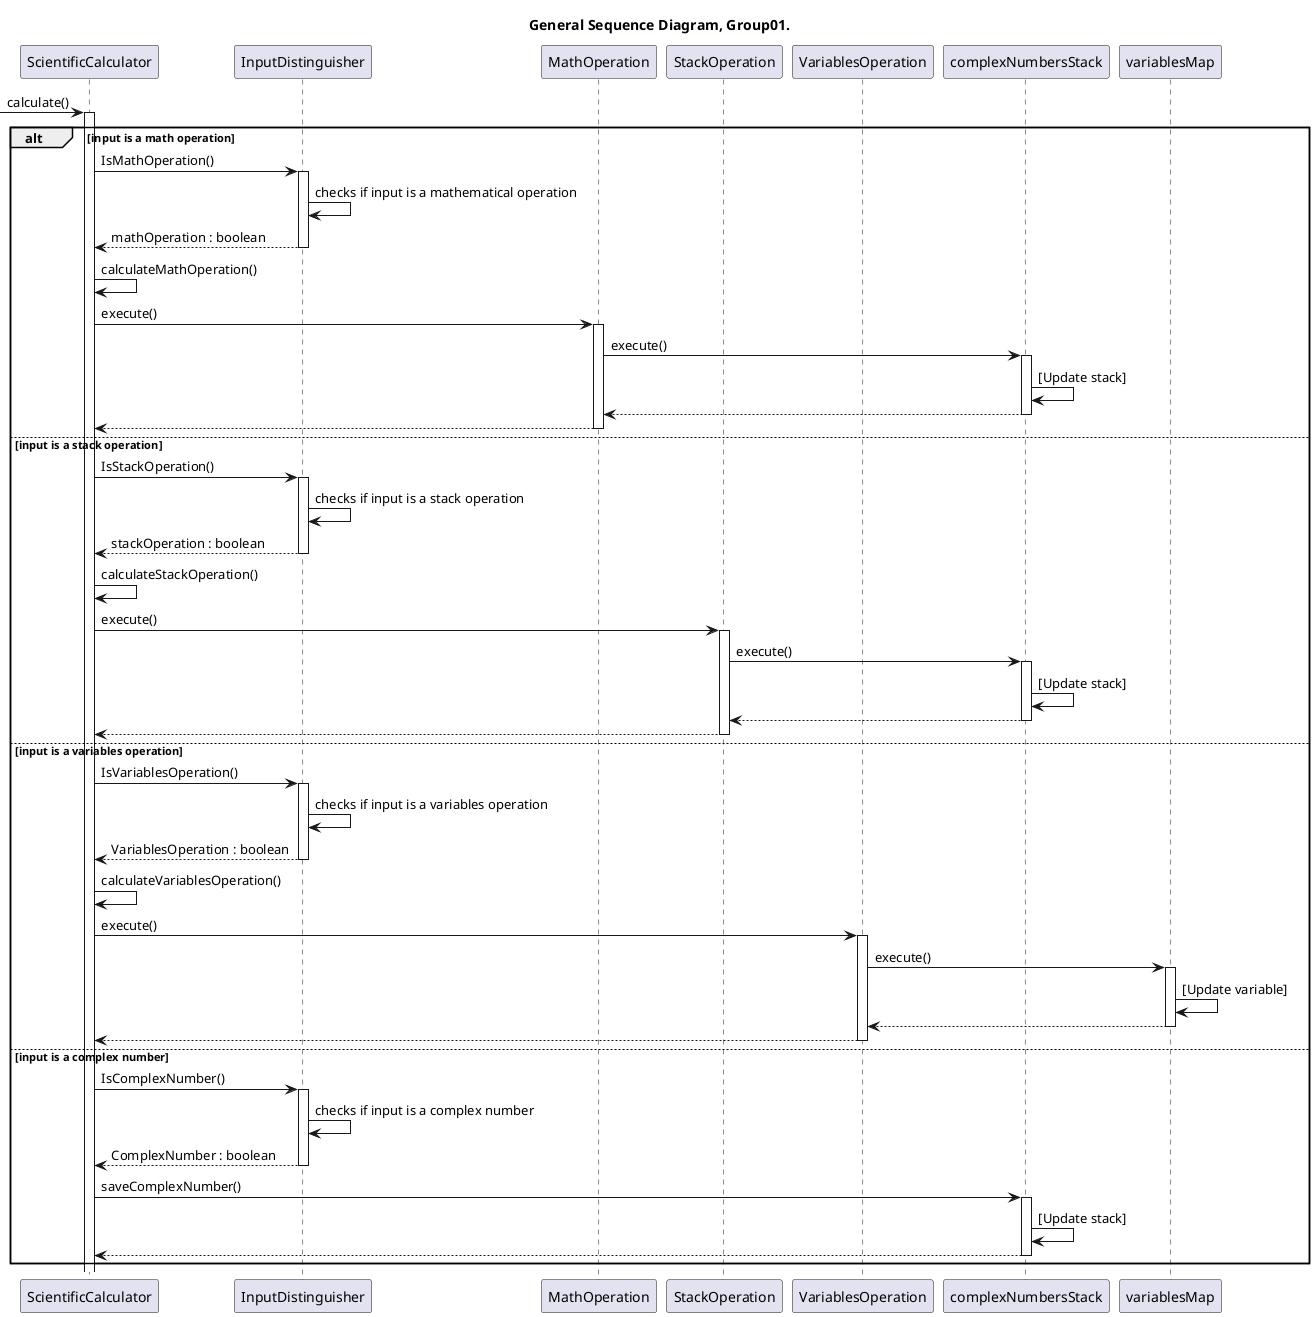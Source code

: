 @startuml General_SequenceDiagram_Group01

title General Sequence Diagram, Group01.

participant ScientificCalculator as calc
participant InputDistinguisher as input
participant MathOperation as math
participant StackOperation as stack
participant VariablesOperation as Variables
participant complexNumbersStack as num_stack
participant variablesMap as var_map

-> calc:calculate()
activate calc


' math op case starts
alt input is a math operation

calc -> input : IsMathOperation()
activate input
input -> input : checks if input is a mathematical operation
input --> calc : mathOperation : boolean
deactivate input

calc -> calc : calculateMathOperation()
calc -> math : execute()
activate math
math -> num_stack : execute()
activate num_stack
num_stack -> num_stack : [Update stack]
num_stack --> math
deactivate num_stack
math --> calc
deactivate math



' stack op case starts
else input is a stack operation

calc -> input : IsStackOperation()
activate input
input -> input : checks if input is a stack operation
input --> calc : stackOperation : boolean
deactivate input

calc -> calc : calculateStackOperation()
calc -> stack : execute()
activate stack
stack -> num_stack : execute()
activate num_stack
num_stack -> num_stack : [Update stack]
num_stack --> stack
deactivate num_stack
stack --> calc
deactivate stack


' variables op case starts
else input is a variables operation

calc -> input : IsVariablesOperation()
activate input
input -> input : checks if input is a variables operation
input --> calc : VariablesOperation : boolean
deactivate input

calc -> calc : calculateVariablesOperation()
calc -> Variables : execute()
activate Variables
Variables -> var_map : execute()
activate var_map
var_map -> var_map : [Update variable]
var_map --> Variables
deactivate var_map
Variables --> calc
deactivate Variables


' complex number case starts
else input is a complex number 

calc -> input : IsComplexNumber()
activate input
input -> input : checks if input is a complex number
input --> calc : ComplexNumber : boolean
deactivate input

calc -> num_stack : saveComplexNumber()
activate num_stack
num_stack -> num_stack : [Update stack]
num_stack --> calc
deactivate num_stack
end

@enduml